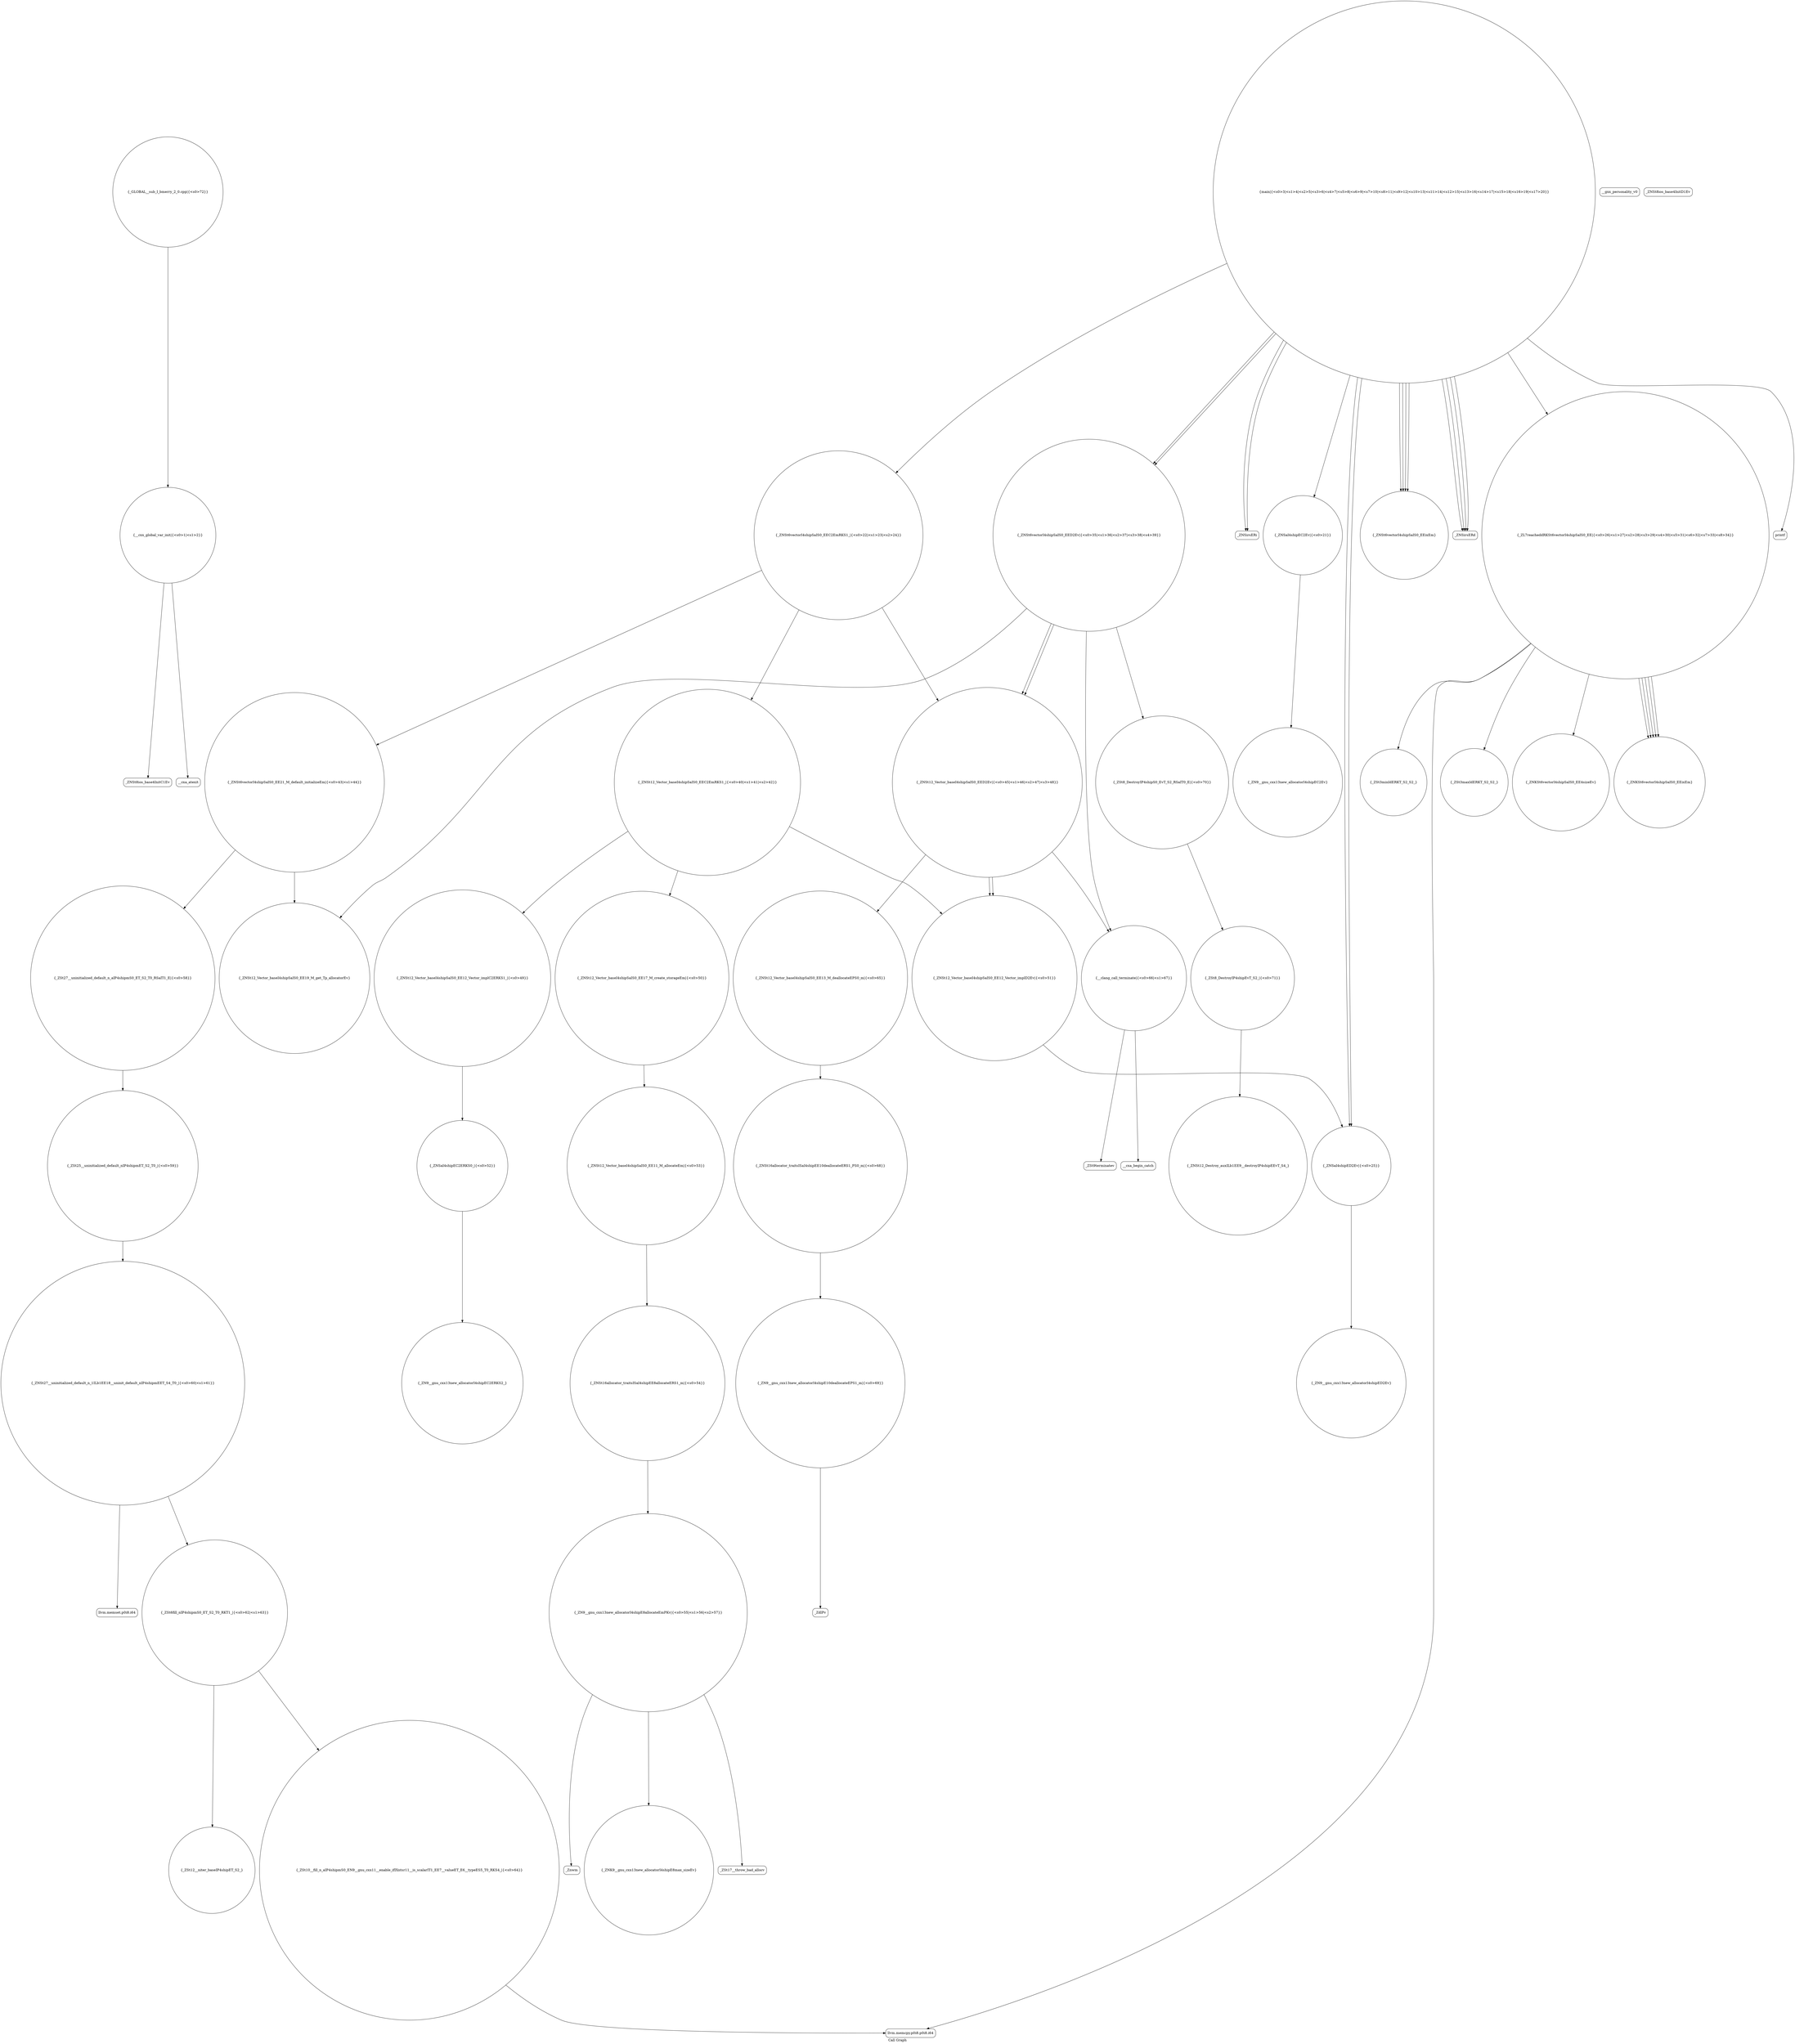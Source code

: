 digraph "Call Graph" {
	label="Call Graph";

	Node0x559f940390f0 [shape=record,shape=circle,label="{__cxx_global_var_init|{<s0>1|<s1>2}}"];
	Node0x559f940390f0:s0 -> Node0x559f94039170[color=black];
	Node0x559f940390f0:s1 -> Node0x559f941589c0[color=black];
	Node0x559f94159ec0 [shape=record,shape=circle,label="{__clang_call_terminate|{<s0>66|<s1>67}}"];
	Node0x559f94159ec0:s0 -> Node0x559f94159f40[color=black];
	Node0x559f94159ec0:s1 -> Node0x559f94159fc0[color=black];
	Node0x559f94158bc0 [shape=record,shape=circle,label="{_ZNSt6vectorI4shipSaIS0_EEC2EmRKS1_|{<s0>22|<s1>23|<s2>24}}"];
	Node0x559f94158bc0:s0 -> Node0x559f94159340[color=black];
	Node0x559f94158bc0:s1 -> Node0x559f941593c0[color=black];
	Node0x559f94158bc0:s2 -> Node0x559f94159440[color=black];
	Node0x559f9415b260 [shape=record,shape=circle,label="{_ZSt8_DestroyIP4shipEvT_S2_|{<s0>71}}"];
	Node0x559f9415b260:s0 -> Node0x559f9415b2e0[color=black];
	Node0x559f94158f40 [shape=record,shape=circle,label="{_ZNSt6vectorI4shipSaIS0_EED2Ev|{<s0>35|<s1>36|<s2>37|<s3>38|<s4>39}}"];
	Node0x559f94158f40:s0 -> Node0x559f94159ac0[color=black];
	Node0x559f94158f40:s1 -> Node0x559f9415b1e0[color=black];
	Node0x559f94158f40:s2 -> Node0x559f94159440[color=black];
	Node0x559f94158f40:s3 -> Node0x559f94159440[color=black];
	Node0x559f94158f40:s4 -> Node0x559f94159ec0[color=black];
	Node0x559f941592c0 [shape=record,shape=circle,label="{_ZN9__gnu_cxx13new_allocatorI4shipED2Ev}"];
	Node0x559f94159640 [shape=record,shape=circle,label="{_ZNSaI4shipEC2ERKS0_|{<s0>52}}"];
	Node0x559f94159640:s0 -> Node0x559f941596c0[color=black];
	Node0x559f941599c0 [shape=record,shape=Mrecord,label="{_Znwm}"];
	Node0x559f94159d40 [shape=record,shape=circle,label="{_ZSt10__fill_n_aIP4shipmS0_EN9__gnu_cxx11__enable_ifIXntsr11__is_scalarIT1_EE7__valueET_E6__typeES5_T0_RKS4_|{<s0>64}}"];
	Node0x559f94159d40:s0 -> Node0x559f94158fc0[color=black];
	Node0x559f94158a40 [shape=record,shape=circle,label="{main|{<s0>3|<s1>4|<s2>5|<s3>6|<s4>7|<s5>8|<s6>9|<s7>10|<s8>11|<s9>12|<s10>13|<s11>14|<s12>15|<s13>16|<s14>17|<s15>18|<s16>19|<s17>20}}"];
	Node0x559f94158a40:s0 -> Node0x559f94158ac0[color=black];
	Node0x559f94158a40:s1 -> Node0x559f94158ac0[color=black];
	Node0x559f94158a40:s2 -> Node0x559f94158b40[color=black];
	Node0x559f94158a40:s3 -> Node0x559f94158bc0[color=black];
	Node0x559f94158a40:s4 -> Node0x559f94158cc0[color=black];
	Node0x559f94158a40:s5 -> Node0x559f94158dc0[color=black];
	Node0x559f94158a40:s6 -> Node0x559f94158d40[color=black];
	Node0x559f94158a40:s7 -> Node0x559f94158dc0[color=black];
	Node0x559f94158a40:s8 -> Node0x559f94158d40[color=black];
	Node0x559f94158a40:s9 -> Node0x559f94158dc0[color=black];
	Node0x559f94158a40:s10 -> Node0x559f94158d40[color=black];
	Node0x559f94158a40:s11 -> Node0x559f94158dc0[color=black];
	Node0x559f94158a40:s12 -> Node0x559f94158d40[color=black];
	Node0x559f94158a40:s13 -> Node0x559f94158cc0[color=black];
	Node0x559f94158a40:s14 -> Node0x559f94158f40[color=black];
	Node0x559f94158a40:s15 -> Node0x559f94158e40[color=black];
	Node0x559f94158a40:s16 -> Node0x559f94158ec0[color=black];
	Node0x559f94158a40:s17 -> Node0x559f94158f40[color=black];
	Node0x559f9415b0e0 [shape=record,shape=circle,label="{_ZN9__gnu_cxx13new_allocatorI4shipE10deallocateEPS1_m|{<s0>69}}"];
	Node0x559f9415b0e0:s0 -> Node0x559f9415b160[color=black];
	Node0x559f94158dc0 [shape=record,shape=circle,label="{_ZNSt6vectorI4shipSaIS0_EEixEm}"];
	Node0x559f94159140 [shape=record,shape=circle,label="{_ZSt3maxIdERKT_S2_S2_}"];
	Node0x559f941594c0 [shape=record,shape=circle,label="{_ZNSt12_Vector_baseI4shipSaIS0_EE12_Vector_implC2ERKS1_|{<s0>49}}"];
	Node0x559f941594c0:s0 -> Node0x559f94159640[color=black];
	Node0x559f94159840 [shape=record,shape=circle,label="{_ZN9__gnu_cxx13new_allocatorI4shipE8allocateEmPKv|{<s0>55|<s1>56|<s2>57}}"];
	Node0x559f94159840:s0 -> Node0x559f941598c0[color=black];
	Node0x559f94159840:s1 -> Node0x559f94159940[color=black];
	Node0x559f94159840:s2 -> Node0x559f941599c0[color=black];
	Node0x559f94159bc0 [shape=record,shape=circle,label="{_ZNSt27__uninitialized_default_n_1ILb1EE18__uninit_default_nIP4shipmEET_S4_T0_|{<s0>60|<s1>61}}"];
	Node0x559f94159bc0:s0 -> Node0x559f94159cc0[color=black];
	Node0x559f94159bc0:s1 -> Node0x559f94159c40[color=black];
	Node0x559f94039170 [shape=record,shape=Mrecord,label="{_ZNSt8ios_base4InitC1Ev}"];
	Node0x559f94159f40 [shape=record,shape=Mrecord,label="{__cxa_begin_catch}"];
	Node0x559f94158c40 [shape=record,shape=Mrecord,label="{__gxx_personality_v0}"];
	Node0x559f9415b2e0 [shape=record,shape=circle,label="{_ZNSt12_Destroy_auxILb1EE9__destroyIP4shipEEvT_S4_}"];
	Node0x559f94158fc0 [shape=record,shape=Mrecord,label="{llvm.memcpy.p0i8.p0i8.i64}"];
	Node0x559f94159340 [shape=record,shape=circle,label="{_ZNSt12_Vector_baseI4shipSaIS0_EEC2EmRKS1_|{<s0>40|<s1>41|<s2>42}}"];
	Node0x559f94159340:s0 -> Node0x559f941594c0[color=black];
	Node0x559f94159340:s1 -> Node0x559f94159540[color=black];
	Node0x559f94159340:s2 -> Node0x559f941595c0[color=black];
	Node0x559f941596c0 [shape=record,shape=circle,label="{_ZN9__gnu_cxx13new_allocatorI4shipEC2ERKS2_}"];
	Node0x559f94159a40 [shape=record,shape=circle,label="{_ZSt27__uninitialized_default_n_aIP4shipmS0_ET_S2_T0_RSaIT1_E|{<s0>58}}"];
	Node0x559f94159a40:s0 -> Node0x559f94159b40[color=black];
	Node0x559f94159dc0 [shape=record,shape=circle,label="{_ZSt12__niter_baseIP4shipET_S2_}"];
	Node0x559f94158ac0 [shape=record,shape=Mrecord,label="{_ZNSirsERi}"];
	Node0x559f9415b160 [shape=record,shape=Mrecord,label="{_ZdlPv}"];
	Node0x559f94158e40 [shape=record,shape=circle,label="{_ZL7reacheddRKSt6vectorI4shipSaIS0_EE|{<s0>26|<s1>27|<s2>28|<s3>29|<s4>30|<s5>31|<s6>32|<s7>33|<s8>34}}"];
	Node0x559f94158e40:s0 -> Node0x559f94158fc0[color=black];
	Node0x559f94158e40:s1 -> Node0x559f94159040[color=black];
	Node0x559f94158e40:s2 -> Node0x559f941590c0[color=black];
	Node0x559f94158e40:s3 -> Node0x559f941590c0[color=black];
	Node0x559f94158e40:s4 -> Node0x559f941590c0[color=black];
	Node0x559f94158e40:s5 -> Node0x559f941590c0[color=black];
	Node0x559f94158e40:s6 -> Node0x559f94159140[color=black];
	Node0x559f94158e40:s7 -> Node0x559f941590c0[color=black];
	Node0x559f94158e40:s8 -> Node0x559f941591c0[color=black];
	Node0x559f941591c0 [shape=record,shape=circle,label="{_ZSt3minIdERKT_S2_S2_}"];
	Node0x559f94159540 [shape=record,shape=circle,label="{_ZNSt12_Vector_baseI4shipSaIS0_EE17_M_create_storageEm|{<s0>50}}"];
	Node0x559f94159540:s0 -> Node0x559f94159740[color=black];
	Node0x559f941598c0 [shape=record,shape=circle,label="{_ZNK9__gnu_cxx13new_allocatorI4shipE8max_sizeEv}"];
	Node0x559f94159c40 [shape=record,shape=circle,label="{_ZSt6fill_nIP4shipmS0_ET_S2_T0_RKT1_|{<s0>62|<s1>63}}"];
	Node0x559f94159c40:s0 -> Node0x559f94159dc0[color=black];
	Node0x559f94159c40:s1 -> Node0x559f94159d40[color=black];
	Node0x559f94158940 [shape=record,shape=Mrecord,label="{_ZNSt8ios_base4InitD1Ev}"];
	Node0x559f94159fc0 [shape=record,shape=Mrecord,label="{_ZSt9terminatev}"];
	Node0x559f94158cc0 [shape=record,shape=circle,label="{_ZNSaI4shipED2Ev|{<s0>25}}"];
	Node0x559f94158cc0:s0 -> Node0x559f941592c0[color=black];
	Node0x559f9415b360 [shape=record,shape=circle,label="{_GLOBAL__sub_I_bmerry_2_0.cpp|{<s0>72}}"];
	Node0x559f9415b360:s0 -> Node0x559f940390f0[color=black];
	Node0x559f94159040 [shape=record,shape=circle,label="{_ZNKSt6vectorI4shipSaIS0_EE4sizeEv}"];
	Node0x559f941593c0 [shape=record,shape=circle,label="{_ZNSt6vectorI4shipSaIS0_EE21_M_default_initializeEm|{<s0>43|<s1>44}}"];
	Node0x559f941593c0:s0 -> Node0x559f94159ac0[color=black];
	Node0x559f941593c0:s1 -> Node0x559f94159a40[color=black];
	Node0x559f94159740 [shape=record,shape=circle,label="{_ZNSt12_Vector_baseI4shipSaIS0_EE11_M_allocateEm|{<s0>53}}"];
	Node0x559f94159740:s0 -> Node0x559f941597c0[color=black];
	Node0x559f94159ac0 [shape=record,shape=circle,label="{_ZNSt12_Vector_baseI4shipSaIS0_EE19_M_get_Tp_allocatorEv}"];
	Node0x559f94159e40 [shape=record,shape=circle,label="{_ZNSt12_Vector_baseI4shipSaIS0_EE13_M_deallocateEPS0_m|{<s0>65}}"];
	Node0x559f94159e40:s0 -> Node0x559f9415b060[color=black];
	Node0x559f94158b40 [shape=record,shape=circle,label="{_ZNSaI4shipEC2Ev|{<s0>21}}"];
	Node0x559f94158b40:s0 -> Node0x559f94159240[color=black];
	Node0x559f9415b1e0 [shape=record,shape=circle,label="{_ZSt8_DestroyIP4shipS0_EvT_S2_RSaIT0_E|{<s0>70}}"];
	Node0x559f9415b1e0:s0 -> Node0x559f9415b260[color=black];
	Node0x559f94158ec0 [shape=record,shape=Mrecord,label="{printf}"];
	Node0x559f94159240 [shape=record,shape=circle,label="{_ZN9__gnu_cxx13new_allocatorI4shipEC2Ev}"];
	Node0x559f941595c0 [shape=record,shape=circle,label="{_ZNSt12_Vector_baseI4shipSaIS0_EE12_Vector_implD2Ev|{<s0>51}}"];
	Node0x559f941595c0:s0 -> Node0x559f94158cc0[color=black];
	Node0x559f94159940 [shape=record,shape=Mrecord,label="{_ZSt17__throw_bad_allocv}"];
	Node0x559f94159cc0 [shape=record,shape=Mrecord,label="{llvm.memset.p0i8.i64}"];
	Node0x559f941589c0 [shape=record,shape=Mrecord,label="{__cxa_atexit}"];
	Node0x559f9415b060 [shape=record,shape=circle,label="{_ZNSt16allocator_traitsISaI4shipEE10deallocateERS1_PS0_m|{<s0>68}}"];
	Node0x559f9415b060:s0 -> Node0x559f9415b0e0[color=black];
	Node0x559f94158d40 [shape=record,shape=Mrecord,label="{_ZNSirsERd}"];
	Node0x559f941590c0 [shape=record,shape=circle,label="{_ZNKSt6vectorI4shipSaIS0_EEixEm}"];
	Node0x559f94159440 [shape=record,shape=circle,label="{_ZNSt12_Vector_baseI4shipSaIS0_EED2Ev|{<s0>45|<s1>46|<s2>47|<s3>48}}"];
	Node0x559f94159440:s0 -> Node0x559f94159e40[color=black];
	Node0x559f94159440:s1 -> Node0x559f941595c0[color=black];
	Node0x559f94159440:s2 -> Node0x559f941595c0[color=black];
	Node0x559f94159440:s3 -> Node0x559f94159ec0[color=black];
	Node0x559f941597c0 [shape=record,shape=circle,label="{_ZNSt16allocator_traitsISaI4shipEE8allocateERS1_m|{<s0>54}}"];
	Node0x559f941597c0:s0 -> Node0x559f94159840[color=black];
	Node0x559f94159b40 [shape=record,shape=circle,label="{_ZSt25__uninitialized_default_nIP4shipmET_S2_T0_|{<s0>59}}"];
	Node0x559f94159b40:s0 -> Node0x559f94159bc0[color=black];
}
